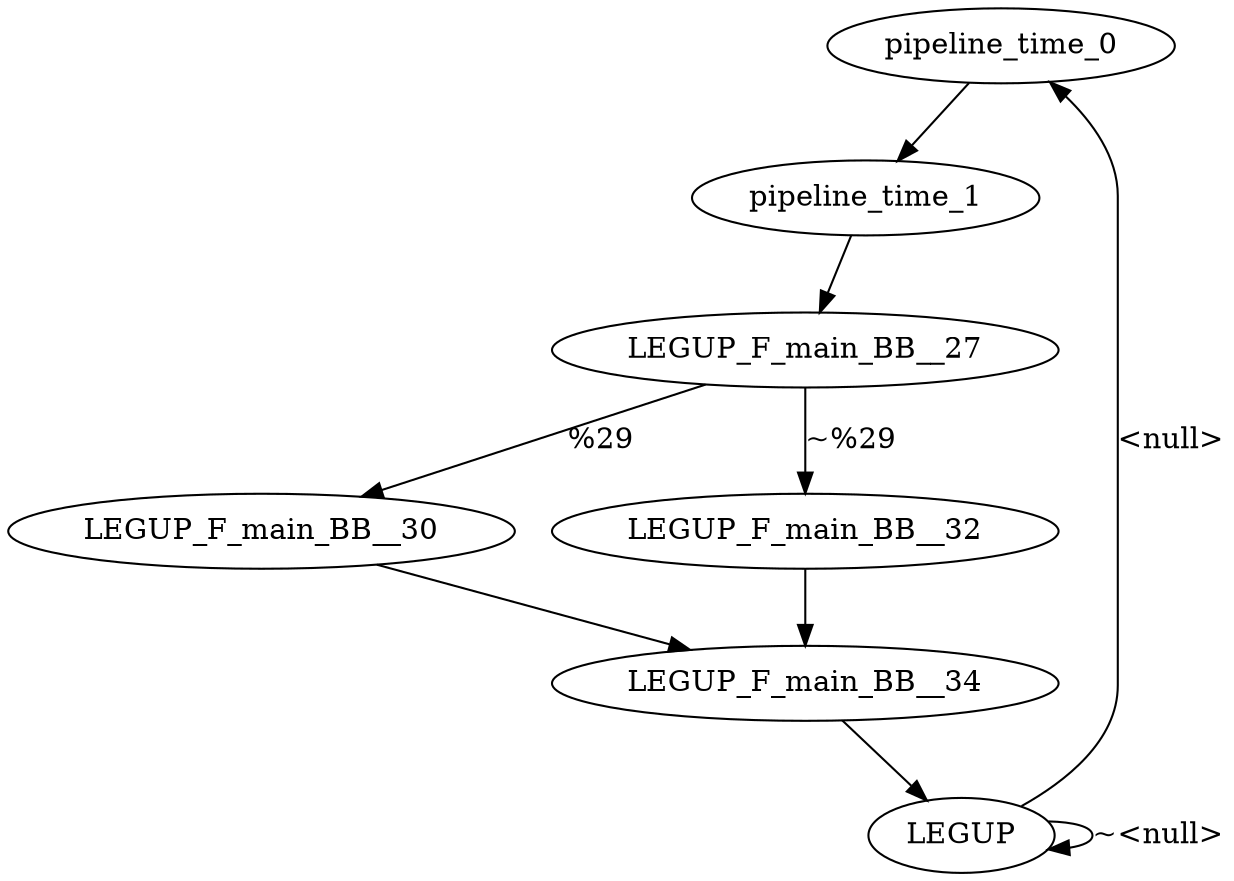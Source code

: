 digraph {
Node0x3de74c0[label="pipeline_time_0"];
Node0x3e1b410[label="LEGUP"];
Node0x3e1b410 -> Node0x3de74c0[label="<null>"];
Node0x3e1b410 -> Node0x3e1b410[label="~<null>"];
Node0x3de7fd0[label="pipeline_time_1"];
Node0x3de74c0 -> Node0x3de7fd0;
Node0x3de7600[label="LEGUP_F_main_BB__27"];
Node0x3de7fd0 -> Node0x3de7600;
Node0x3de7740[label="LEGUP_F_main_BB__30"];
Node0x3de7600 -> Node0x3de7740[label="%29"];
Node0x3de7880[label="LEGUP_F_main_BB__32"];
Node0x3de7600 -> Node0x3de7880[label="~%29"];
Node0x3de79c0[label="LEGUP_F_main_BB__34"];
Node0x3de7740 -> Node0x3de79c0;
Node0x3de7880 -> Node0x3de79c0;
Node0x3de79c0 -> Node0x3e1b410;
}
